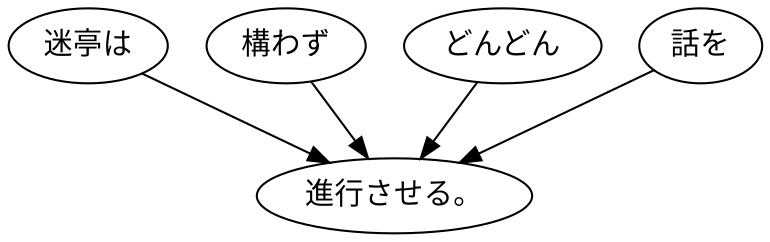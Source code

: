 digraph graph3654 {
	node0 [label="迷亭は"];
	node1 [label="構わず"];
	node2 [label="どんどん"];
	node3 [label="話を"];
	node4 [label="進行させる。"];
	node0 -> node4;
	node1 -> node4;
	node2 -> node4;
	node3 -> node4;
}
